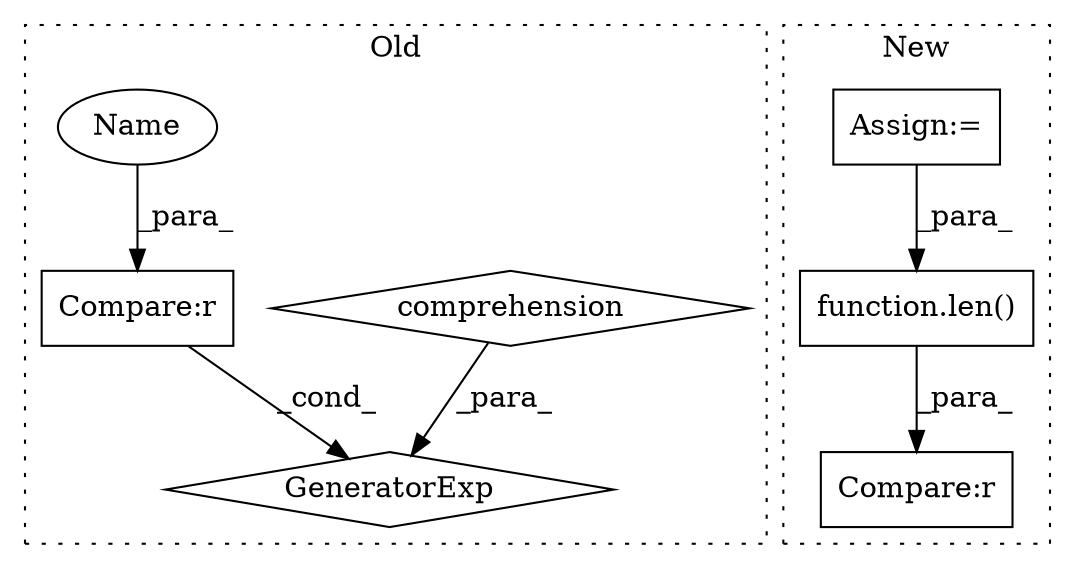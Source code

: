 digraph G {
subgraph cluster0 {
1 [label="GeneratorExp" a="55" s="1524" l="1" shape="diamond"];
3 [label="comprehension" a="45" s="1534" l="3" shape="diamond"];
6 [label="Compare:r" a="40" s="1524" l="9" shape="box"];
7 [label="Name" a="87" s="1524" l="1" shape="ellipse"];
label = "Old";
style="dotted";
}
subgraph cluster1 {
2 [label="function.len()" a="75" s="1560,1567" l="4,1" shape="box"];
4 [label="Compare:r" a="40" s="1560" l="12" shape="box"];
5 [label="Assign:=" a="68" s="1484" l="3" shape="box"];
label = "New";
style="dotted";
}
2 -> 4 [label="_para_"];
3 -> 1 [label="_para_"];
5 -> 2 [label="_para_"];
6 -> 1 [label="_cond_"];
7 -> 6 [label="_para_"];
}